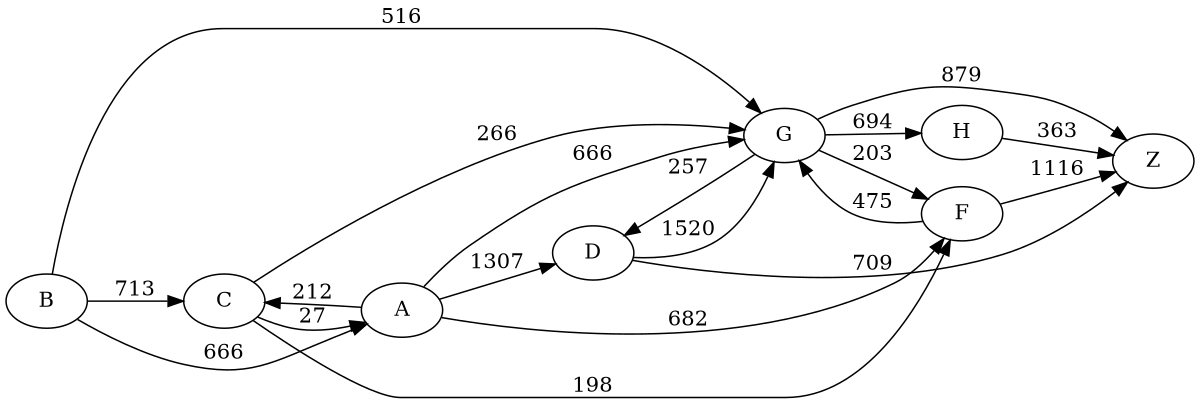 digraph G {
	rankdir=LR size="8,5"
	B
	C
	B -> C [label=713]
	B
	A
	B -> A [label=666]
	B
	G
	B -> G [label=516]
	C
	G
	C -> G [label=266]
	C
	F
	C -> F [label=198]
	C
	A
	C -> A [label=27]
	G
	Z
	G -> Z [label=879]
	G
	D
	G -> D [label=257]
	G
	H
	G -> H [label=694]
	G
	F
	G -> F [label=203]
	A
	G
	A -> G [label=666]
	A
	C
	A -> C [label=212]
	A
	F
	A -> F [label=682]
	A
	D
	A -> D [label=1307]
	F
	G
	F -> G [label=475]
	F
	Z
	F -> Z [label=1116]
	D
	Z
	D -> Z [label=709]
	D
	G
	D -> G [label=1520]
	H
	Z
	H -> Z [label=363]
}
